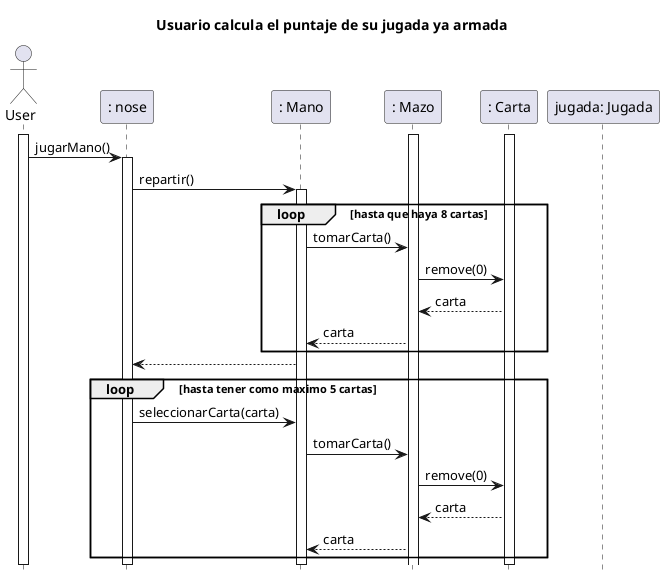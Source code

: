 @startuml
hide footbox
title Usuario calcula el puntaje de su jugada ya armada
actor "User" as user
participant a as ": nose"
participant Mano as ": Mano"
participant Mazo as ": Mazo"
participant Carta as ": Carta"
participant Jugada as "jugada: Jugada"
activate user
activate Mazo
activate Carta
user -> a: jugarMano()
activate a
a -> Mano: repartir()
activate Mano
loop hasta que haya 8 cartas
Mano -> Mazo: tomarCarta()
Mazo -> Carta: remove(0)
Carta --> Mazo: carta
Mazo --> Mano: carta
end
Mano --> a
loop hasta tener como maximo 5 cartas
a -> Mano: seleccionarCarta(carta)
Mano -> Mazo: tomarCarta()
Mazo -> Carta: remove(0)
Carta --> Mazo: carta
Mazo --> Mano: carta
end
deactivate a
deactivate Mano
deactivate Carta
deactivate user
@enduml